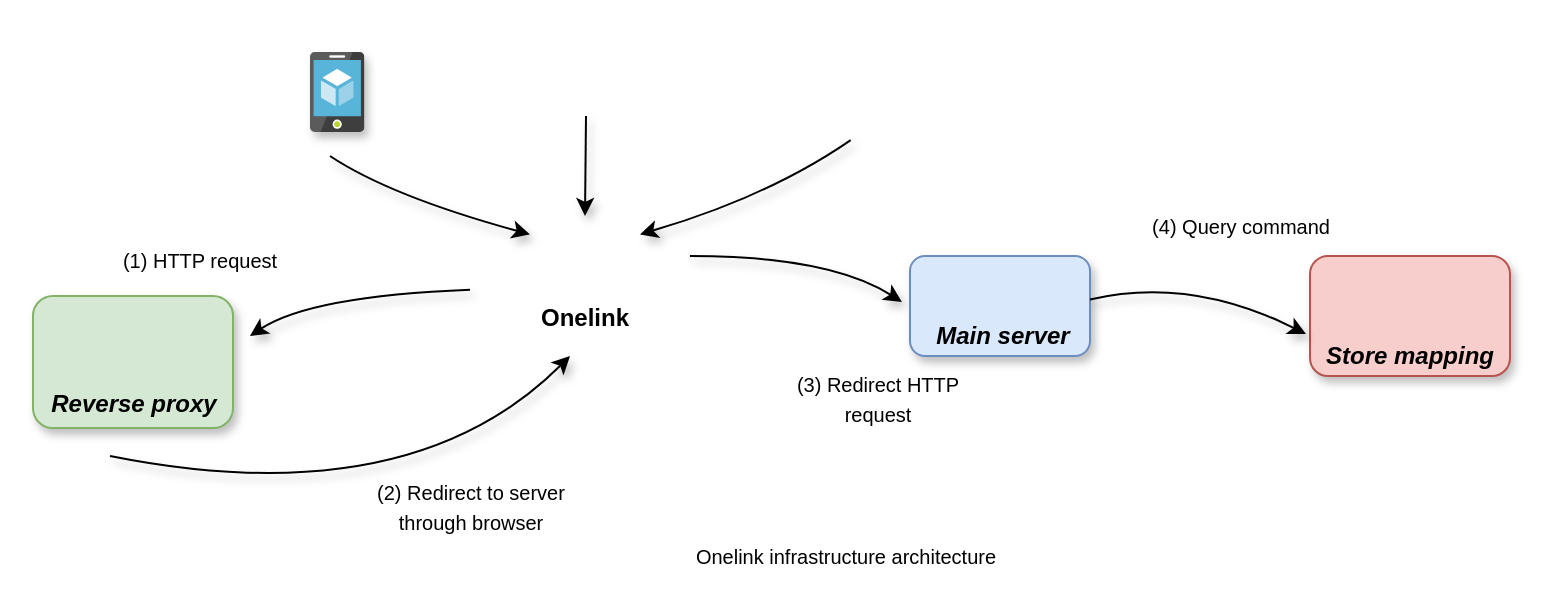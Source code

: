 <mxfile version="24.6.5" type="device">
  <diagram name="Page-1" id="esNWT9mSlbRLuBSzFxfD">
    <mxGraphModel dx="2276" dy="783" grid="1" gridSize="10" guides="1" tooltips="1" connect="1" arrows="1" fold="1" page="1" pageScale="1" pageWidth="850" pageHeight="1100" math="0" shadow="0">
      <root>
        <mxCell id="0" />
        <mxCell id="1" parent="0" />
        <mxCell id="9hjlnC2cQS0SMQREBwqv-1" value="" style="swimlane;startSize=0;rounded=0;dashed=1;swimlaneLine=1;gradientColor=none;strokeColor=none;fillColor=none;shadow=1;" parent="1" vertex="1">
          <mxGeometry x="60" y="140" width="240" height="80" as="geometry" />
        </mxCell>
        <mxCell id="B3qt_1SEBNGEb0ojF064-14" value="Onelink" style="shape=image;verticalLabelPosition=bottom;labelBackgroundColor=default;verticalAlign=top;aspect=fixed;imageAspect=0;image=https://static-00.iconduck.com/assets.00/nuxtjs-icon-512x343-16hzp9e7.png;fontStyle=1;shadow=1;" parent="9hjlnC2cQS0SMQREBwqv-1" vertex="1">
          <mxGeometry x="150" width="55.01" height="36.84" as="geometry" />
        </mxCell>
        <mxCell id="9hjlnC2cQS0SMQREBwqv-31" value="" style="endArrow=classic;html=1;jumpStyle=arc;curved=1;shadow=1;startArrow=none;startFill=0;endFill=1;" parent="9hjlnC2cQS0SMQREBwqv-1" edge="1">
          <mxGeometry width="50" height="50" relative="1" as="geometry">
            <mxPoint x="120" y="36.84" as="sourcePoint" />
            <mxPoint x="10" y="60" as="targetPoint" />
            <Array as="points">
              <mxPoint x="40" y="40" />
            </Array>
          </mxGeometry>
        </mxCell>
        <mxCell id="B3qt_1SEBNGEb0ojF064-11" value="&lt;font style=&quot;font-size: 10px;&quot;&gt;(1) HTTP request&lt;/font&gt;" style="text;html=1;strokeColor=none;fillColor=none;align=center;verticalAlign=middle;whiteSpace=wrap;rounded=0;shadow=1;" parent="9hjlnC2cQS0SMQREBwqv-1" vertex="1">
          <mxGeometry x="-70" y="6.84" width="110" height="30" as="geometry" />
        </mxCell>
        <mxCell id="9hjlnC2cQS0SMQREBwqv-33" value="" style="endArrow=none;html=1;jumpStyle=arc;curved=1;shadow=1;startArrow=classic;startFill=1;endFill=0;exitX=0.75;exitY=1;exitDx=0;exitDy=0;" parent="1" edge="1">
          <mxGeometry width="50" height="50" relative="1" as="geometry">
            <mxPoint x="230" y="210" as="sourcePoint" />
            <mxPoint y="260" as="targetPoint" />
            <Array as="points">
              <mxPoint x="150" y="290" />
            </Array>
          </mxGeometry>
        </mxCell>
        <mxCell id="B3qt_1SEBNGEb0ojF064-15" value="" style="shape=image;html=1;verticalAlign=top;verticalLabelPosition=bottom;labelBackgroundColor=#ffffff;imageAspect=0;aspect=fixed;image=https://cdn0.iconfinder.com/data/icons/job-seeker/256/laptop_job_seeker_employee_unemployee_work_1-128.png;shadow=1;" parent="1" vertex="1">
          <mxGeometry x="222" y="36" width="48" height="48" as="geometry" />
        </mxCell>
        <mxCell id="B3qt_1SEBNGEb0ojF064-19" value="" style="shape=image;html=1;verticalAlign=top;verticalLabelPosition=bottom;labelBackgroundColor=#ffffff;imageAspect=0;aspect=fixed;image=https://cdn2.iconfinder.com/data/icons/whcompare-isometric-web-hosting-servers/50/web-browser-on-laptop-128.png;shadow=1;" parent="1" vertex="1">
          <mxGeometry x="344.13" y="50" width="48" height="48" as="geometry" />
        </mxCell>
        <mxCell id="B3qt_1SEBNGEb0ojF064-20" value="" style="image;sketch=0;aspect=fixed;html=1;points=[];align=center;fontSize=12;image=img/lib/mscae/App_Service_Mobile_App.svg;shadow=1;" parent="1" vertex="1">
          <mxGeometry x="100" y="58" width="27.2" height="40" as="geometry" />
        </mxCell>
        <mxCell id="B3qt_1SEBNGEb0ojF064-21" value="" style="endArrow=classic;html=1;rounded=0;entryX=0.5;entryY=0;entryDx=0;entryDy=0;shadow=1;" parent="1" target="B3qt_1SEBNGEb0ojF064-14" edge="1">
          <mxGeometry width="50" height="50" relative="1" as="geometry">
            <mxPoint x="238" y="90" as="sourcePoint" />
            <mxPoint x="300" y="60" as="targetPoint" />
          </mxGeometry>
        </mxCell>
        <mxCell id="B3qt_1SEBNGEb0ojF064-22" value="" style="endArrow=classic;html=1;curved=1;exitX=0.546;exitY=1.085;exitDx=0;exitDy=0;exitPerimeter=0;entryX=1;entryY=0.25;entryDx=0;entryDy=0;shadow=1;" parent="1" source="B3qt_1SEBNGEb0ojF064-19" target="B3qt_1SEBNGEb0ojF064-14" edge="1">
          <mxGeometry width="50" height="50" relative="1" as="geometry">
            <mxPoint x="340" y="100" as="sourcePoint" />
            <mxPoint x="390" y="50" as="targetPoint" />
            <Array as="points">
              <mxPoint x="330" y="130" />
            </Array>
          </mxGeometry>
        </mxCell>
        <mxCell id="B3qt_1SEBNGEb0ojF064-23" value="" style="endArrow=classic;html=1;entryX=0;entryY=0.25;entryDx=0;entryDy=0;curved=1;shadow=1;" parent="1" target="B3qt_1SEBNGEb0ojF064-14" edge="1">
          <mxGeometry width="50" height="50" relative="1" as="geometry">
            <mxPoint x="110" y="110" as="sourcePoint" />
            <mxPoint x="270" y="20" as="targetPoint" />
            <Array as="points">
              <mxPoint x="140" y="130" />
            </Array>
          </mxGeometry>
        </mxCell>
        <mxCell id="9hjlnC2cQS0SMQREBwqv-19" value="" style="rounded=1;whiteSpace=wrap;html=1;fillColor=#d5e8d4;strokeColor=#82b366;shadow=1;" parent="1" vertex="1">
          <mxGeometry x="-38.5" y="180" width="100" height="66" as="geometry" />
        </mxCell>
        <mxCell id="B3qt_1SEBNGEb0ojF064-4" value="" style="group;shadow=1;" parent="1" vertex="1" connectable="0">
          <mxGeometry x="-51" y="188" width="122.5" height="72" as="geometry" />
        </mxCell>
        <mxCell id="9hjlnC2cQS0SMQREBwqv-21" value="&lt;i&gt;&lt;b&gt;Reverse proxy&lt;/b&gt;&lt;/i&gt;" style="text;html=1;strokeColor=none;fillColor=none;align=center;verticalAlign=middle;whiteSpace=wrap;rounded=0;shadow=1;" parent="B3qt_1SEBNGEb0ojF064-4" vertex="1">
          <mxGeometry x="2.5" y="37" width="120" height="17" as="geometry" />
        </mxCell>
        <mxCell id="9hjlnC2cQS0SMQREBwqv-24" value="" style="shape=image;verticalLabelPosition=bottom;labelBackgroundColor=default;verticalAlign=top;aspect=fixed;imageAspect=0;image=https://www.svgrepo.com/show/373924/nginx.svg;shadow=1;" parent="B3qt_1SEBNGEb0ojF064-4" vertex="1">
          <mxGeometry x="40" y="-8" width="45" height="45" as="geometry" />
        </mxCell>
        <mxCell id="9hjlnC2cQS0SMQREBwqv-13" value="" style="rounded=1;whiteSpace=wrap;html=1;fillColor=#f8cecc;strokeColor=#b85450;shadow=1;" parent="1" vertex="1">
          <mxGeometry x="600" y="160.0" width="100" height="60" as="geometry" />
        </mxCell>
        <mxCell id="9hjlnC2cQS0SMQREBwqv-15" value="&lt;i&gt;&lt;b&gt;Store mapping&lt;/b&gt;&lt;/i&gt;" style="text;html=1;strokeColor=none;fillColor=none;align=center;verticalAlign=middle;whiteSpace=wrap;rounded=0;shadow=1;" parent="1" vertex="1">
          <mxGeometry x="578.13" y="200.0" width="143.75" height="20" as="geometry" />
        </mxCell>
        <mxCell id="9hjlnC2cQS0SMQREBwqv-17" value="" style="shape=image;verticalLabelPosition=bottom;labelBackgroundColor=default;verticalAlign=top;aspect=fixed;imageAspect=0;image=https://www.svgrepo.com/show/303460/redis-logo.svg;shadow=1;" parent="1" vertex="1">
          <mxGeometry x="630" y="165.0" width="40" height="40" as="geometry" />
        </mxCell>
        <mxCell id="9hjlnC2cQS0SMQREBwqv-27" value="&lt;font style=&quot;font-size: 10px;&quot;&gt;(4) Query command&lt;/font&gt;" style="text;html=1;align=center;verticalAlign=middle;resizable=0;points=[];autosize=1;strokeColor=none;fillColor=none;shadow=1;" parent="1" vertex="1">
          <mxGeometry x="510" y="130.0" width="110" height="30" as="geometry" />
        </mxCell>
        <mxCell id="9hjlnC2cQS0SMQREBwqv-39" value="&lt;font style=&quot;font-size: 10px;&quot;&gt;Onelink infrastructure architecture&lt;/font&gt;" style="text;html=1;strokeColor=none;fillColor=none;align=center;verticalAlign=middle;whiteSpace=wrap;rounded=0;shadow=1;" parent="1" vertex="1">
          <mxGeometry x="270" y="300" width="196.25" height="20" as="geometry" />
        </mxCell>
        <mxCell id="9hjlnC2cQS0SMQREBwqv-26" value="" style="endArrow=classic;html=1;shadow=1;entryX=0.053;entryY=-0.35;entryDx=0;entryDy=0;curved=1;entryPerimeter=0;" parent="1" target="9hjlnC2cQS0SMQREBwqv-8" edge="1">
          <mxGeometry width="50" height="50" relative="1" as="geometry">
            <mxPoint x="290" y="160" as="sourcePoint" />
            <mxPoint x="1056.75" y="550" as="targetPoint" />
            <Array as="points">
              <mxPoint x="360" y="160" />
            </Array>
          </mxGeometry>
        </mxCell>
        <mxCell id="9hjlnC2cQS0SMQREBwqv-35" value="&lt;font style=&quot;font-size: 10px;&quot;&gt;(2) Redirect to server through browser&lt;/font&gt;" style="text;html=1;strokeColor=none;fillColor=none;align=center;verticalAlign=middle;whiteSpace=wrap;rounded=0;shadow=1;" parent="1" vertex="1">
          <mxGeometry x="118.75" y="270" width="122.5" height="30" as="geometry" />
        </mxCell>
        <mxCell id="9hjlnC2cQS0SMQREBwqv-37" value="&lt;font style=&quot;font-size: 10px;&quot;&gt;(3) Redirect HTTP request&lt;/font&gt;" style="text;html=1;strokeColor=none;fillColor=none;align=center;verticalAlign=middle;whiteSpace=wrap;rounded=0;shadow=1;" parent="1" vertex="1">
          <mxGeometry x="330" y="216" width="107.5" height="30" as="geometry" />
        </mxCell>
        <mxCell id="9hjlnC2cQS0SMQREBwqv-7" value="" style="rounded=1;whiteSpace=wrap;html=1;fillColor=#dae8fc;strokeColor=#6c8ebf;shadow=1;" parent="1" vertex="1">
          <mxGeometry x="400" y="160.0" width="90" height="50" as="geometry" />
        </mxCell>
        <mxCell id="9hjlnC2cQS0SMQREBwqv-8" value="&lt;i&gt;&lt;b&gt;Main server&lt;/b&gt;&lt;/i&gt;" style="text;html=1;strokeColor=none;fillColor=none;align=center;verticalAlign=middle;whiteSpace=wrap;rounded=0;shadow=1;" parent="1" vertex="1">
          <mxGeometry x="390" y="190.0" width="112.5" height="20" as="geometry" />
        </mxCell>
        <mxCell id="B3qt_1SEBNGEb0ojF064-13" value="" style="shape=image;verticalLabelPosition=bottom;labelBackgroundColor=default;verticalAlign=top;aspect=fixed;imageAspect=0;image=https://richrose.dev/images/go-logo.png;shadow=1;" parent="1" vertex="1">
          <mxGeometry x="416.5" y="168.72" width="57" height="21.28" as="geometry" />
        </mxCell>
        <mxCell id="9hjlnC2cQS0SMQREBwqv-28" value="" style="endArrow=classic;html=1;exitX=0;exitY=0.5;exitDx=0;exitDy=0;jumpStyle=arc;curved=1;shadow=1;entryX=-0.02;entryY=0.65;entryDx=0;entryDy=0;entryPerimeter=0;" parent="1" edge="1" target="9hjlnC2cQS0SMQREBwqv-13">
          <mxGeometry width="50" height="50" relative="1" as="geometry">
            <mxPoint x="490" y="181.71" as="sourcePoint" />
            <mxPoint x="590" y="170" as="targetPoint" />
            <Array as="points">
              <mxPoint x="540" y="170" />
            </Array>
          </mxGeometry>
        </mxCell>
      </root>
    </mxGraphModel>
  </diagram>
</mxfile>
